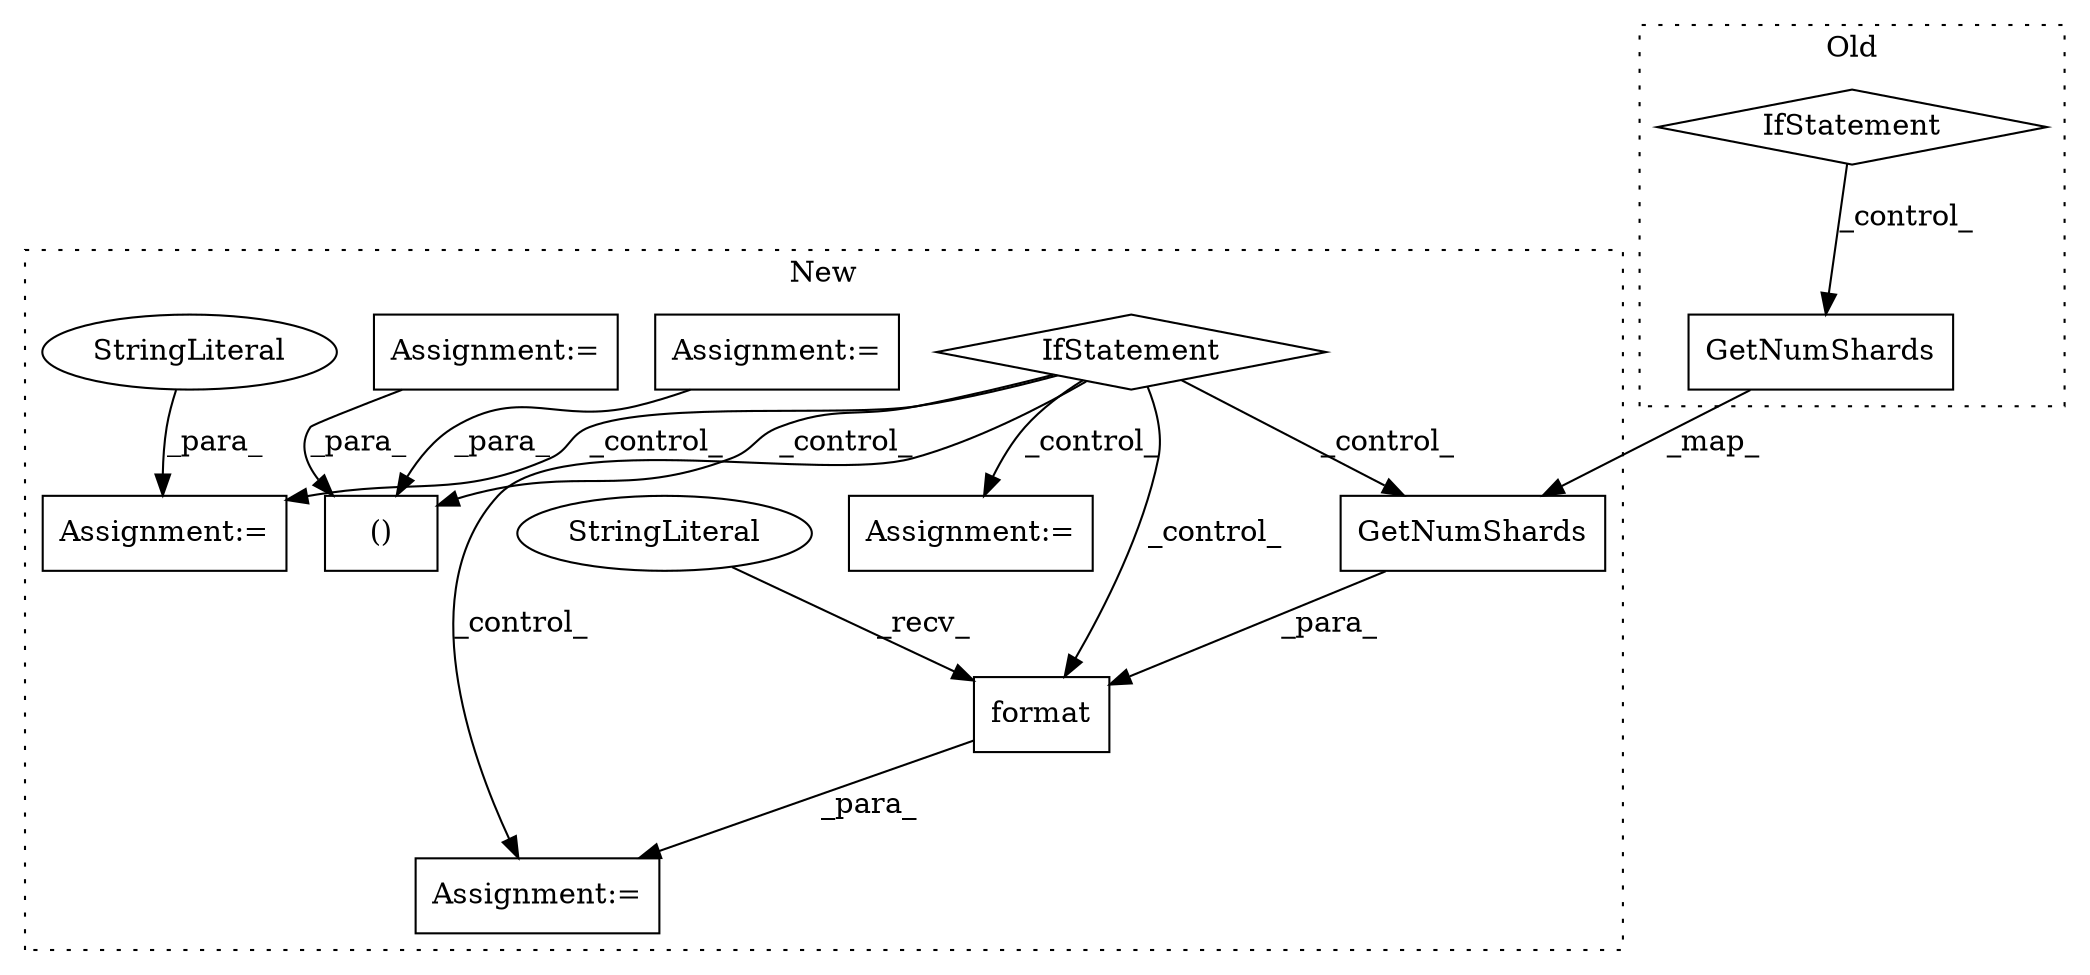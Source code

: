 digraph G {
subgraph cluster0 {
1 [label="GetNumShards" a="32" s="7313" l="14" shape="box"];
3 [label="IfStatement" a="25" s="7276" l="3" shape="diamond"];
label = "Old";
style="dotted";
}
subgraph cluster1 {
2 [label="GetNumShards" a="32" s="7387" l="14" shape="box"];
4 [label="IfStatement" a="25" s="7221,7244" l="4,2" shape="diamond"];
5 [label="()" a="106" s="7443" l="26" shape="box"];
6 [label="format" a="32" s="7346,7401" l="7,1" shape="box"];
7 [label="Assignment:=" a="7" s="7261" l="1" shape="box"];
8 [label="Assignment:=" a="7" s="6526" l="1" shape="box"];
9 [label="Assignment:=" a="7" s="7469" l="2" shape="box"];
10 [label="Assignment:=" a="7" s="4142" l="10" shape="box"];
11 [label="Assignment:=" a="7" s="7327" l="1" shape="box"];
12 [label="StringLiteral" a="45" s="7471" l="2" shape="ellipse"];
13 [label="StringLiteral" a="45" s="7328" l="17" shape="ellipse"];
label = "New";
style="dotted";
}
1 -> 2 [label="_map_"];
2 -> 6 [label="_para_"];
3 -> 1 [label="_control_"];
4 -> 9 [label="_control_"];
4 -> 2 [label="_control_"];
4 -> 5 [label="_control_"];
4 -> 11 [label="_control_"];
4 -> 6 [label="_control_"];
4 -> 7 [label="_control_"];
6 -> 11 [label="_para_"];
8 -> 5 [label="_para_"];
10 -> 5 [label="_para_"];
12 -> 9 [label="_para_"];
13 -> 6 [label="_recv_"];
}